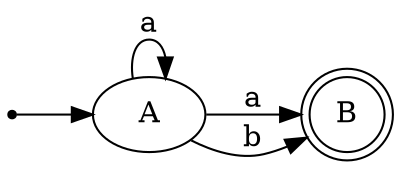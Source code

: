 digraph G {
    rankdir=LR;
    start_A [shape=point];
    start_A -> A;
    A -> A [label="a"];
    A -> B [label="a"];
    A -> B [label="b"];
    B [shape=doublecircle];
}
